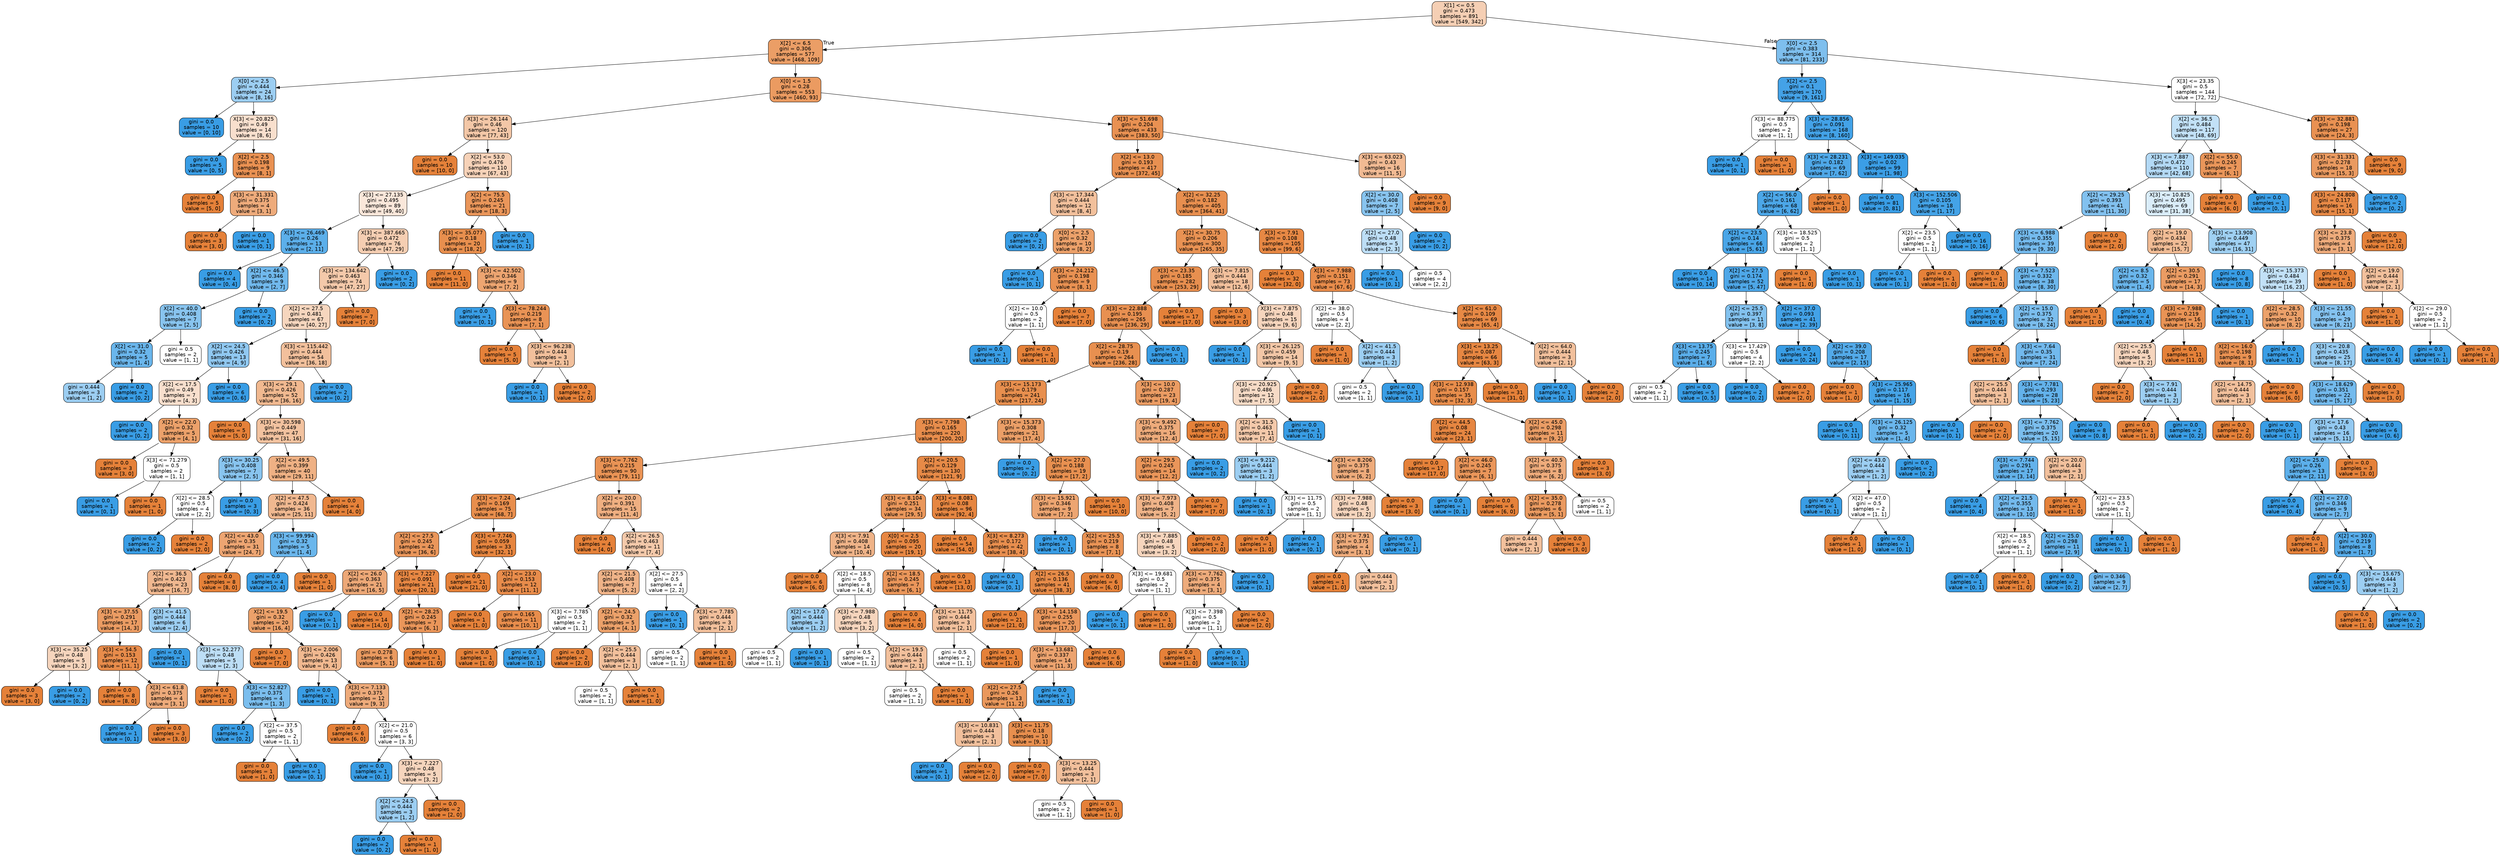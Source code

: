 digraph Tree {
node [shape=box, style="filled, rounded", color="black", fontname=helvetica] ;
edge [fontname=helvetica] ;
0 [label="X[1] <= 0.5\ngini = 0.473\nsamples = 891\nvalue = [549, 342]", fillcolor="#e5813960"] ;
1 [label="X[2] <= 6.5\ngini = 0.306\nsamples = 577\nvalue = [468, 109]", fillcolor="#e58139c4"] ;
0 -> 1 [labeldistance=2.5, labelangle=45, headlabel="True"] ;
2 [label="X[0] <= 2.5\ngini = 0.444\nsamples = 24\nvalue = [8, 16]", fillcolor="#399de57f"] ;
1 -> 2 ;
3 [label="gini = 0.0\nsamples = 10\nvalue = [0, 10]", fillcolor="#399de5ff"] ;
2 -> 3 ;
4 [label="X[3] <= 20.825\ngini = 0.49\nsamples = 14\nvalue = [8, 6]", fillcolor="#e5813940"] ;
2 -> 4 ;
5 [label="gini = 0.0\nsamples = 5\nvalue = [0, 5]", fillcolor="#399de5ff"] ;
4 -> 5 ;
6 [label="X[2] <= 2.5\ngini = 0.198\nsamples = 9\nvalue = [8, 1]", fillcolor="#e58139df"] ;
4 -> 6 ;
7 [label="gini = 0.0\nsamples = 5\nvalue = [5, 0]", fillcolor="#e58139ff"] ;
6 -> 7 ;
8 [label="X[3] <= 31.331\ngini = 0.375\nsamples = 4\nvalue = [3, 1]", fillcolor="#e58139aa"] ;
6 -> 8 ;
9 [label="gini = 0.0\nsamples = 3\nvalue = [3, 0]", fillcolor="#e58139ff"] ;
8 -> 9 ;
10 [label="gini = 0.0\nsamples = 1\nvalue = [0, 1]", fillcolor="#399de5ff"] ;
8 -> 10 ;
11 [label="X[0] <= 1.5\ngini = 0.28\nsamples = 553\nvalue = [460, 93]", fillcolor="#e58139cb"] ;
1 -> 11 ;
12 [label="X[3] <= 26.144\ngini = 0.46\nsamples = 120\nvalue = [77, 43]", fillcolor="#e5813971"] ;
11 -> 12 ;
13 [label="gini = 0.0\nsamples = 10\nvalue = [10, 0]", fillcolor="#e58139ff"] ;
12 -> 13 ;
14 [label="X[2] <= 53.0\ngini = 0.476\nsamples = 110\nvalue = [67, 43]", fillcolor="#e581395b"] ;
12 -> 14 ;
15 [label="X[3] <= 27.135\ngini = 0.495\nsamples = 89\nvalue = [49, 40]", fillcolor="#e581392f"] ;
14 -> 15 ;
16 [label="X[3] <= 26.469\ngini = 0.26\nsamples = 13\nvalue = [2, 11]", fillcolor="#399de5d1"] ;
15 -> 16 ;
17 [label="gini = 0.0\nsamples = 4\nvalue = [0, 4]", fillcolor="#399de5ff"] ;
16 -> 17 ;
18 [label="X[2] <= 46.5\ngini = 0.346\nsamples = 9\nvalue = [2, 7]", fillcolor="#399de5b6"] ;
16 -> 18 ;
19 [label="X[2] <= 40.0\ngini = 0.408\nsamples = 7\nvalue = [2, 5]", fillcolor="#399de599"] ;
18 -> 19 ;
20 [label="X[2] <= 31.0\ngini = 0.32\nsamples = 5\nvalue = [1, 4]", fillcolor="#399de5bf"] ;
19 -> 20 ;
21 [label="gini = 0.444\nsamples = 3\nvalue = [1, 2]", fillcolor="#399de57f"] ;
20 -> 21 ;
22 [label="gini = 0.0\nsamples = 2\nvalue = [0, 2]", fillcolor="#399de5ff"] ;
20 -> 22 ;
23 [label="gini = 0.5\nsamples = 2\nvalue = [1, 1]", fillcolor="#e5813900"] ;
19 -> 23 ;
24 [label="gini = 0.0\nsamples = 2\nvalue = [0, 2]", fillcolor="#399de5ff"] ;
18 -> 24 ;
25 [label="X[3] <= 387.665\ngini = 0.472\nsamples = 76\nvalue = [47, 29]", fillcolor="#e5813962"] ;
15 -> 25 ;
26 [label="X[3] <= 134.642\ngini = 0.463\nsamples = 74\nvalue = [47, 27]", fillcolor="#e581396d"] ;
25 -> 26 ;
27 [label="X[2] <= 27.5\ngini = 0.481\nsamples = 67\nvalue = [40, 27]", fillcolor="#e5813953"] ;
26 -> 27 ;
28 [label="X[2] <= 24.5\ngini = 0.426\nsamples = 13\nvalue = [4, 9]", fillcolor="#399de58e"] ;
27 -> 28 ;
29 [label="X[2] <= 17.5\ngini = 0.49\nsamples = 7\nvalue = [4, 3]", fillcolor="#e5813940"] ;
28 -> 29 ;
30 [label="gini = 0.0\nsamples = 2\nvalue = [0, 2]", fillcolor="#399de5ff"] ;
29 -> 30 ;
31 [label="X[2] <= 22.0\ngini = 0.32\nsamples = 5\nvalue = [4, 1]", fillcolor="#e58139bf"] ;
29 -> 31 ;
32 [label="gini = 0.0\nsamples = 3\nvalue = [3, 0]", fillcolor="#e58139ff"] ;
31 -> 32 ;
33 [label="X[3] <= 71.279\ngini = 0.5\nsamples = 2\nvalue = [1, 1]", fillcolor="#e5813900"] ;
31 -> 33 ;
34 [label="gini = 0.0\nsamples = 1\nvalue = [0, 1]", fillcolor="#399de5ff"] ;
33 -> 34 ;
35 [label="gini = 0.0\nsamples = 1\nvalue = [1, 0]", fillcolor="#e58139ff"] ;
33 -> 35 ;
36 [label="gini = 0.0\nsamples = 6\nvalue = [0, 6]", fillcolor="#399de5ff"] ;
28 -> 36 ;
37 [label="X[3] <= 115.442\ngini = 0.444\nsamples = 54\nvalue = [36, 18]", fillcolor="#e581397f"] ;
27 -> 37 ;
38 [label="X[3] <= 29.1\ngini = 0.426\nsamples = 52\nvalue = [36, 16]", fillcolor="#e581398e"] ;
37 -> 38 ;
39 [label="gini = 0.0\nsamples = 5\nvalue = [5, 0]", fillcolor="#e58139ff"] ;
38 -> 39 ;
40 [label="X[3] <= 30.598\ngini = 0.449\nsamples = 47\nvalue = [31, 16]", fillcolor="#e581397b"] ;
38 -> 40 ;
41 [label="X[3] <= 30.25\ngini = 0.408\nsamples = 7\nvalue = [2, 5]", fillcolor="#399de599"] ;
40 -> 41 ;
42 [label="X[2] <= 28.5\ngini = 0.5\nsamples = 4\nvalue = [2, 2]", fillcolor="#e5813900"] ;
41 -> 42 ;
43 [label="gini = 0.0\nsamples = 2\nvalue = [0, 2]", fillcolor="#399de5ff"] ;
42 -> 43 ;
44 [label="gini = 0.0\nsamples = 2\nvalue = [2, 0]", fillcolor="#e58139ff"] ;
42 -> 44 ;
45 [label="gini = 0.0\nsamples = 3\nvalue = [0, 3]", fillcolor="#399de5ff"] ;
41 -> 45 ;
46 [label="X[2] <= 49.5\ngini = 0.399\nsamples = 40\nvalue = [29, 11]", fillcolor="#e581399e"] ;
40 -> 46 ;
47 [label="X[2] <= 47.5\ngini = 0.424\nsamples = 36\nvalue = [25, 11]", fillcolor="#e581398f"] ;
46 -> 47 ;
48 [label="X[2] <= 43.0\ngini = 0.35\nsamples = 31\nvalue = [24, 7]", fillcolor="#e58139b5"] ;
47 -> 48 ;
49 [label="X[2] <= 36.5\ngini = 0.423\nsamples = 23\nvalue = [16, 7]", fillcolor="#e581398f"] ;
48 -> 49 ;
50 [label="X[3] <= 37.55\ngini = 0.291\nsamples = 17\nvalue = [14, 3]", fillcolor="#e58139c8"] ;
49 -> 50 ;
51 [label="X[3] <= 35.25\ngini = 0.48\nsamples = 5\nvalue = [3, 2]", fillcolor="#e5813955"] ;
50 -> 51 ;
52 [label="gini = 0.0\nsamples = 3\nvalue = [3, 0]", fillcolor="#e58139ff"] ;
51 -> 52 ;
53 [label="gini = 0.0\nsamples = 2\nvalue = [0, 2]", fillcolor="#399de5ff"] ;
51 -> 53 ;
54 [label="X[3] <= 54.5\ngini = 0.153\nsamples = 12\nvalue = [11, 1]", fillcolor="#e58139e8"] ;
50 -> 54 ;
55 [label="gini = 0.0\nsamples = 8\nvalue = [8, 0]", fillcolor="#e58139ff"] ;
54 -> 55 ;
56 [label="X[3] <= 61.8\ngini = 0.375\nsamples = 4\nvalue = [3, 1]", fillcolor="#e58139aa"] ;
54 -> 56 ;
57 [label="gini = 0.0\nsamples = 1\nvalue = [0, 1]", fillcolor="#399de5ff"] ;
56 -> 57 ;
58 [label="gini = 0.0\nsamples = 3\nvalue = [3, 0]", fillcolor="#e58139ff"] ;
56 -> 58 ;
59 [label="X[3] <= 41.5\ngini = 0.444\nsamples = 6\nvalue = [2, 4]", fillcolor="#399de57f"] ;
49 -> 59 ;
60 [label="gini = 0.0\nsamples = 1\nvalue = [0, 1]", fillcolor="#399de5ff"] ;
59 -> 60 ;
61 [label="X[3] <= 52.277\ngini = 0.48\nsamples = 5\nvalue = [2, 3]", fillcolor="#399de555"] ;
59 -> 61 ;
62 [label="gini = 0.0\nsamples = 1\nvalue = [1, 0]", fillcolor="#e58139ff"] ;
61 -> 62 ;
63 [label="X[3] <= 52.827\ngini = 0.375\nsamples = 4\nvalue = [1, 3]", fillcolor="#399de5aa"] ;
61 -> 63 ;
64 [label="gini = 0.0\nsamples = 2\nvalue = [0, 2]", fillcolor="#399de5ff"] ;
63 -> 64 ;
65 [label="X[2] <= 37.5\ngini = 0.5\nsamples = 2\nvalue = [1, 1]", fillcolor="#e5813900"] ;
63 -> 65 ;
66 [label="gini = 0.0\nsamples = 1\nvalue = [1, 0]", fillcolor="#e58139ff"] ;
65 -> 66 ;
67 [label="gini = 0.0\nsamples = 1\nvalue = [0, 1]", fillcolor="#399de5ff"] ;
65 -> 67 ;
68 [label="gini = 0.0\nsamples = 8\nvalue = [8, 0]", fillcolor="#e58139ff"] ;
48 -> 68 ;
69 [label="X[3] <= 99.994\ngini = 0.32\nsamples = 5\nvalue = [1, 4]", fillcolor="#399de5bf"] ;
47 -> 69 ;
70 [label="gini = 0.0\nsamples = 4\nvalue = [0, 4]", fillcolor="#399de5ff"] ;
69 -> 70 ;
71 [label="gini = 0.0\nsamples = 1\nvalue = [1, 0]", fillcolor="#e58139ff"] ;
69 -> 71 ;
72 [label="gini = 0.0\nsamples = 4\nvalue = [4, 0]", fillcolor="#e58139ff"] ;
46 -> 72 ;
73 [label="gini = 0.0\nsamples = 2\nvalue = [0, 2]", fillcolor="#399de5ff"] ;
37 -> 73 ;
74 [label="gini = 0.0\nsamples = 7\nvalue = [7, 0]", fillcolor="#e58139ff"] ;
26 -> 74 ;
75 [label="gini = 0.0\nsamples = 2\nvalue = [0, 2]", fillcolor="#399de5ff"] ;
25 -> 75 ;
76 [label="X[2] <= 75.5\ngini = 0.245\nsamples = 21\nvalue = [18, 3]", fillcolor="#e58139d4"] ;
14 -> 76 ;
77 [label="X[3] <= 35.077\ngini = 0.18\nsamples = 20\nvalue = [18, 2]", fillcolor="#e58139e3"] ;
76 -> 77 ;
78 [label="gini = 0.0\nsamples = 11\nvalue = [11, 0]", fillcolor="#e58139ff"] ;
77 -> 78 ;
79 [label="X[3] <= 42.502\ngini = 0.346\nsamples = 9\nvalue = [7, 2]", fillcolor="#e58139b6"] ;
77 -> 79 ;
80 [label="gini = 0.0\nsamples = 1\nvalue = [0, 1]", fillcolor="#399de5ff"] ;
79 -> 80 ;
81 [label="X[3] <= 78.244\ngini = 0.219\nsamples = 8\nvalue = [7, 1]", fillcolor="#e58139db"] ;
79 -> 81 ;
82 [label="gini = 0.0\nsamples = 5\nvalue = [5, 0]", fillcolor="#e58139ff"] ;
81 -> 82 ;
83 [label="X[3] <= 96.238\ngini = 0.444\nsamples = 3\nvalue = [2, 1]", fillcolor="#e581397f"] ;
81 -> 83 ;
84 [label="gini = 0.0\nsamples = 1\nvalue = [0, 1]", fillcolor="#399de5ff"] ;
83 -> 84 ;
85 [label="gini = 0.0\nsamples = 2\nvalue = [2, 0]", fillcolor="#e58139ff"] ;
83 -> 85 ;
86 [label="gini = 0.0\nsamples = 1\nvalue = [0, 1]", fillcolor="#399de5ff"] ;
76 -> 86 ;
87 [label="X[3] <= 51.698\ngini = 0.204\nsamples = 433\nvalue = [383, 50]", fillcolor="#e58139de"] ;
11 -> 87 ;
88 [label="X[2] <= 13.0\ngini = 0.193\nsamples = 417\nvalue = [372, 45]", fillcolor="#e58139e0"] ;
87 -> 88 ;
89 [label="X[3] <= 17.344\ngini = 0.444\nsamples = 12\nvalue = [8, 4]", fillcolor="#e581397f"] ;
88 -> 89 ;
90 [label="gini = 0.0\nsamples = 2\nvalue = [0, 2]", fillcolor="#399de5ff"] ;
89 -> 90 ;
91 [label="X[0] <= 2.5\ngini = 0.32\nsamples = 10\nvalue = [8, 2]", fillcolor="#e58139bf"] ;
89 -> 91 ;
92 [label="gini = 0.0\nsamples = 1\nvalue = [0, 1]", fillcolor="#399de5ff"] ;
91 -> 92 ;
93 [label="X[3] <= 24.212\ngini = 0.198\nsamples = 9\nvalue = [8, 1]", fillcolor="#e58139df"] ;
91 -> 93 ;
94 [label="X[2] <= 10.0\ngini = 0.5\nsamples = 2\nvalue = [1, 1]", fillcolor="#e5813900"] ;
93 -> 94 ;
95 [label="gini = 0.0\nsamples = 1\nvalue = [0, 1]", fillcolor="#399de5ff"] ;
94 -> 95 ;
96 [label="gini = 0.0\nsamples = 1\nvalue = [1, 0]", fillcolor="#e58139ff"] ;
94 -> 96 ;
97 [label="gini = 0.0\nsamples = 7\nvalue = [7, 0]", fillcolor="#e58139ff"] ;
93 -> 97 ;
98 [label="X[2] <= 32.25\ngini = 0.182\nsamples = 405\nvalue = [364, 41]", fillcolor="#e58139e2"] ;
88 -> 98 ;
99 [label="X[2] <= 30.75\ngini = 0.206\nsamples = 300\nvalue = [265, 35]", fillcolor="#e58139dd"] ;
98 -> 99 ;
100 [label="X[3] <= 23.35\ngini = 0.185\nsamples = 282\nvalue = [253, 29]", fillcolor="#e58139e2"] ;
99 -> 100 ;
101 [label="X[3] <= 22.888\ngini = 0.195\nsamples = 265\nvalue = [236, 29]", fillcolor="#e58139e0"] ;
100 -> 101 ;
102 [label="X[2] <= 28.75\ngini = 0.19\nsamples = 264\nvalue = [236, 28]", fillcolor="#e58139e1"] ;
101 -> 102 ;
103 [label="X[3] <= 15.173\ngini = 0.179\nsamples = 241\nvalue = [217, 24]", fillcolor="#e58139e3"] ;
102 -> 103 ;
104 [label="X[3] <= 7.798\ngini = 0.165\nsamples = 220\nvalue = [200, 20]", fillcolor="#e58139e6"] ;
103 -> 104 ;
105 [label="X[3] <= 7.762\ngini = 0.215\nsamples = 90\nvalue = [79, 11]", fillcolor="#e58139db"] ;
104 -> 105 ;
106 [label="X[3] <= 7.24\ngini = 0.169\nsamples = 75\nvalue = [68, 7]", fillcolor="#e58139e5"] ;
105 -> 106 ;
107 [label="X[2] <= 27.5\ngini = 0.245\nsamples = 42\nvalue = [36, 6]", fillcolor="#e58139d4"] ;
106 -> 107 ;
108 [label="X[2] <= 26.0\ngini = 0.363\nsamples = 21\nvalue = [16, 5]", fillcolor="#e58139af"] ;
107 -> 108 ;
109 [label="X[2] <= 19.5\ngini = 0.32\nsamples = 20\nvalue = [16, 4]", fillcolor="#e58139bf"] ;
108 -> 109 ;
110 [label="gini = 0.0\nsamples = 7\nvalue = [7, 0]", fillcolor="#e58139ff"] ;
109 -> 110 ;
111 [label="X[3] <= 2.006\ngini = 0.426\nsamples = 13\nvalue = [9, 4]", fillcolor="#e581398e"] ;
109 -> 111 ;
112 [label="gini = 0.0\nsamples = 1\nvalue = [0, 1]", fillcolor="#399de5ff"] ;
111 -> 112 ;
113 [label="X[3] <= 7.133\ngini = 0.375\nsamples = 12\nvalue = [9, 3]", fillcolor="#e58139aa"] ;
111 -> 113 ;
114 [label="gini = 0.0\nsamples = 6\nvalue = [6, 0]", fillcolor="#e58139ff"] ;
113 -> 114 ;
115 [label="X[2] <= 21.0\ngini = 0.5\nsamples = 6\nvalue = [3, 3]", fillcolor="#e5813900"] ;
113 -> 115 ;
116 [label="gini = 0.0\nsamples = 1\nvalue = [0, 1]", fillcolor="#399de5ff"] ;
115 -> 116 ;
117 [label="X[3] <= 7.227\ngini = 0.48\nsamples = 5\nvalue = [3, 2]", fillcolor="#e5813955"] ;
115 -> 117 ;
118 [label="X[2] <= 24.5\ngini = 0.444\nsamples = 3\nvalue = [1, 2]", fillcolor="#399de57f"] ;
117 -> 118 ;
119 [label="gini = 0.0\nsamples = 2\nvalue = [0, 2]", fillcolor="#399de5ff"] ;
118 -> 119 ;
120 [label="gini = 0.0\nsamples = 1\nvalue = [1, 0]", fillcolor="#e58139ff"] ;
118 -> 120 ;
121 [label="gini = 0.0\nsamples = 2\nvalue = [2, 0]", fillcolor="#e58139ff"] ;
117 -> 121 ;
122 [label="gini = 0.0\nsamples = 1\nvalue = [0, 1]", fillcolor="#399de5ff"] ;
108 -> 122 ;
123 [label="X[3] <= 7.227\ngini = 0.091\nsamples = 21\nvalue = [20, 1]", fillcolor="#e58139f2"] ;
107 -> 123 ;
124 [label="gini = 0.0\nsamples = 14\nvalue = [14, 0]", fillcolor="#e58139ff"] ;
123 -> 124 ;
125 [label="X[2] <= 28.25\ngini = 0.245\nsamples = 7\nvalue = [6, 1]", fillcolor="#e58139d4"] ;
123 -> 125 ;
126 [label="gini = 0.278\nsamples = 6\nvalue = [5, 1]", fillcolor="#e58139cc"] ;
125 -> 126 ;
127 [label="gini = 0.0\nsamples = 1\nvalue = [1, 0]", fillcolor="#e58139ff"] ;
125 -> 127 ;
128 [label="X[3] <= 7.746\ngini = 0.059\nsamples = 33\nvalue = [32, 1]", fillcolor="#e58139f7"] ;
106 -> 128 ;
129 [label="gini = 0.0\nsamples = 21\nvalue = [21, 0]", fillcolor="#e58139ff"] ;
128 -> 129 ;
130 [label="X[2] <= 23.0\ngini = 0.153\nsamples = 12\nvalue = [11, 1]", fillcolor="#e58139e8"] ;
128 -> 130 ;
131 [label="gini = 0.0\nsamples = 1\nvalue = [1, 0]", fillcolor="#e58139ff"] ;
130 -> 131 ;
132 [label="gini = 0.165\nsamples = 11\nvalue = [10, 1]", fillcolor="#e58139e6"] ;
130 -> 132 ;
133 [label="X[2] <= 20.0\ngini = 0.391\nsamples = 15\nvalue = [11, 4]", fillcolor="#e58139a2"] ;
105 -> 133 ;
134 [label="gini = 0.0\nsamples = 4\nvalue = [4, 0]", fillcolor="#e58139ff"] ;
133 -> 134 ;
135 [label="X[2] <= 26.5\ngini = 0.463\nsamples = 11\nvalue = [7, 4]", fillcolor="#e581396d"] ;
133 -> 135 ;
136 [label="X[2] <= 21.5\ngini = 0.408\nsamples = 7\nvalue = [5, 2]", fillcolor="#e5813999"] ;
135 -> 136 ;
137 [label="X[3] <= 7.785\ngini = 0.5\nsamples = 2\nvalue = [1, 1]", fillcolor="#e5813900"] ;
136 -> 137 ;
138 [label="gini = 0.0\nsamples = 1\nvalue = [1, 0]", fillcolor="#e58139ff"] ;
137 -> 138 ;
139 [label="gini = 0.0\nsamples = 1\nvalue = [0, 1]", fillcolor="#399de5ff"] ;
137 -> 139 ;
140 [label="X[2] <= 24.5\ngini = 0.32\nsamples = 5\nvalue = [4, 1]", fillcolor="#e58139bf"] ;
136 -> 140 ;
141 [label="gini = 0.0\nsamples = 2\nvalue = [2, 0]", fillcolor="#e58139ff"] ;
140 -> 141 ;
142 [label="X[2] <= 25.5\ngini = 0.444\nsamples = 3\nvalue = [2, 1]", fillcolor="#e581397f"] ;
140 -> 142 ;
143 [label="gini = 0.5\nsamples = 2\nvalue = [1, 1]", fillcolor="#e5813900"] ;
142 -> 143 ;
144 [label="gini = 0.0\nsamples = 1\nvalue = [1, 0]", fillcolor="#e58139ff"] ;
142 -> 144 ;
145 [label="X[2] <= 27.5\ngini = 0.5\nsamples = 4\nvalue = [2, 2]", fillcolor="#e5813900"] ;
135 -> 145 ;
146 [label="gini = 0.0\nsamples = 1\nvalue = [0, 1]", fillcolor="#399de5ff"] ;
145 -> 146 ;
147 [label="X[3] <= 7.785\ngini = 0.444\nsamples = 3\nvalue = [2, 1]", fillcolor="#e581397f"] ;
145 -> 147 ;
148 [label="gini = 0.5\nsamples = 2\nvalue = [1, 1]", fillcolor="#e5813900"] ;
147 -> 148 ;
149 [label="gini = 0.0\nsamples = 1\nvalue = [1, 0]", fillcolor="#e58139ff"] ;
147 -> 149 ;
150 [label="X[2] <= 20.5\ngini = 0.129\nsamples = 130\nvalue = [121, 9]", fillcolor="#e58139ec"] ;
104 -> 150 ;
151 [label="X[3] <= 8.104\ngini = 0.251\nsamples = 34\nvalue = [29, 5]", fillcolor="#e58139d3"] ;
150 -> 151 ;
152 [label="X[3] <= 7.91\ngini = 0.408\nsamples = 14\nvalue = [10, 4]", fillcolor="#e5813999"] ;
151 -> 152 ;
153 [label="gini = 0.0\nsamples = 6\nvalue = [6, 0]", fillcolor="#e58139ff"] ;
152 -> 153 ;
154 [label="X[2] <= 18.5\ngini = 0.5\nsamples = 8\nvalue = [4, 4]", fillcolor="#e5813900"] ;
152 -> 154 ;
155 [label="X[2] <= 17.0\ngini = 0.444\nsamples = 3\nvalue = [1, 2]", fillcolor="#399de57f"] ;
154 -> 155 ;
156 [label="gini = 0.5\nsamples = 2\nvalue = [1, 1]", fillcolor="#e5813900"] ;
155 -> 156 ;
157 [label="gini = 0.0\nsamples = 1\nvalue = [0, 1]", fillcolor="#399de5ff"] ;
155 -> 157 ;
158 [label="X[3] <= 7.988\ngini = 0.48\nsamples = 5\nvalue = [3, 2]", fillcolor="#e5813955"] ;
154 -> 158 ;
159 [label="gini = 0.5\nsamples = 2\nvalue = [1, 1]", fillcolor="#e5813900"] ;
158 -> 159 ;
160 [label="X[2] <= 19.5\ngini = 0.444\nsamples = 3\nvalue = [2, 1]", fillcolor="#e581397f"] ;
158 -> 160 ;
161 [label="gini = 0.5\nsamples = 2\nvalue = [1, 1]", fillcolor="#e5813900"] ;
160 -> 161 ;
162 [label="gini = 0.0\nsamples = 1\nvalue = [1, 0]", fillcolor="#e58139ff"] ;
160 -> 162 ;
163 [label="X[0] <= 2.5\ngini = 0.095\nsamples = 20\nvalue = [19, 1]", fillcolor="#e58139f2"] ;
151 -> 163 ;
164 [label="X[2] <= 18.5\ngini = 0.245\nsamples = 7\nvalue = [6, 1]", fillcolor="#e58139d4"] ;
163 -> 164 ;
165 [label="gini = 0.0\nsamples = 4\nvalue = [4, 0]", fillcolor="#e58139ff"] ;
164 -> 165 ;
166 [label="X[3] <= 11.75\ngini = 0.444\nsamples = 3\nvalue = [2, 1]", fillcolor="#e581397f"] ;
164 -> 166 ;
167 [label="gini = 0.5\nsamples = 2\nvalue = [1, 1]", fillcolor="#e5813900"] ;
166 -> 167 ;
168 [label="gini = 0.0\nsamples = 1\nvalue = [1, 0]", fillcolor="#e58139ff"] ;
166 -> 168 ;
169 [label="gini = 0.0\nsamples = 13\nvalue = [13, 0]", fillcolor="#e58139ff"] ;
163 -> 169 ;
170 [label="X[3] <= 8.081\ngini = 0.08\nsamples = 96\nvalue = [92, 4]", fillcolor="#e58139f4"] ;
150 -> 170 ;
171 [label="gini = 0.0\nsamples = 54\nvalue = [54, 0]", fillcolor="#e58139ff"] ;
170 -> 171 ;
172 [label="X[3] <= 8.273\ngini = 0.172\nsamples = 42\nvalue = [38, 4]", fillcolor="#e58139e4"] ;
170 -> 172 ;
173 [label="gini = 0.0\nsamples = 1\nvalue = [0, 1]", fillcolor="#399de5ff"] ;
172 -> 173 ;
174 [label="X[2] <= 26.5\ngini = 0.136\nsamples = 41\nvalue = [38, 3]", fillcolor="#e58139eb"] ;
172 -> 174 ;
175 [label="gini = 0.0\nsamples = 21\nvalue = [21, 0]", fillcolor="#e58139ff"] ;
174 -> 175 ;
176 [label="X[3] <= 14.158\ngini = 0.255\nsamples = 20\nvalue = [17, 3]", fillcolor="#e58139d2"] ;
174 -> 176 ;
177 [label="X[3] <= 13.681\ngini = 0.337\nsamples = 14\nvalue = [11, 3]", fillcolor="#e58139b9"] ;
176 -> 177 ;
178 [label="X[2] <= 27.5\ngini = 0.26\nsamples = 13\nvalue = [11, 2]", fillcolor="#e58139d1"] ;
177 -> 178 ;
179 [label="X[3] <= 10.831\ngini = 0.444\nsamples = 3\nvalue = [2, 1]", fillcolor="#e581397f"] ;
178 -> 179 ;
180 [label="gini = 0.0\nsamples = 1\nvalue = [0, 1]", fillcolor="#399de5ff"] ;
179 -> 180 ;
181 [label="gini = 0.0\nsamples = 2\nvalue = [2, 0]", fillcolor="#e58139ff"] ;
179 -> 181 ;
182 [label="X[3] <= 11.75\ngini = 0.18\nsamples = 10\nvalue = [9, 1]", fillcolor="#e58139e3"] ;
178 -> 182 ;
183 [label="gini = 0.0\nsamples = 7\nvalue = [7, 0]", fillcolor="#e58139ff"] ;
182 -> 183 ;
184 [label="X[3] <= 13.25\ngini = 0.444\nsamples = 3\nvalue = [2, 1]", fillcolor="#e581397f"] ;
182 -> 184 ;
185 [label="gini = 0.5\nsamples = 2\nvalue = [1, 1]", fillcolor="#e5813900"] ;
184 -> 185 ;
186 [label="gini = 0.0\nsamples = 1\nvalue = [1, 0]", fillcolor="#e58139ff"] ;
184 -> 186 ;
187 [label="gini = 0.0\nsamples = 1\nvalue = [0, 1]", fillcolor="#399de5ff"] ;
177 -> 187 ;
188 [label="gini = 0.0\nsamples = 6\nvalue = [6, 0]", fillcolor="#e58139ff"] ;
176 -> 188 ;
189 [label="X[3] <= 15.373\ngini = 0.308\nsamples = 21\nvalue = [17, 4]", fillcolor="#e58139c3"] ;
103 -> 189 ;
190 [label="gini = 0.0\nsamples = 2\nvalue = [0, 2]", fillcolor="#399de5ff"] ;
189 -> 190 ;
191 [label="X[2] <= 27.0\ngini = 0.188\nsamples = 19\nvalue = [17, 2]", fillcolor="#e58139e1"] ;
189 -> 191 ;
192 [label="X[3] <= 15.921\ngini = 0.346\nsamples = 9\nvalue = [7, 2]", fillcolor="#e58139b6"] ;
191 -> 192 ;
193 [label="gini = 0.0\nsamples = 1\nvalue = [0, 1]", fillcolor="#399de5ff"] ;
192 -> 193 ;
194 [label="X[2] <= 25.5\ngini = 0.219\nsamples = 8\nvalue = [7, 1]", fillcolor="#e58139db"] ;
192 -> 194 ;
195 [label="gini = 0.0\nsamples = 6\nvalue = [6, 0]", fillcolor="#e58139ff"] ;
194 -> 195 ;
196 [label="X[3] <= 19.681\ngini = 0.5\nsamples = 2\nvalue = [1, 1]", fillcolor="#e5813900"] ;
194 -> 196 ;
197 [label="gini = 0.0\nsamples = 1\nvalue = [0, 1]", fillcolor="#399de5ff"] ;
196 -> 197 ;
198 [label="gini = 0.0\nsamples = 1\nvalue = [1, 0]", fillcolor="#e58139ff"] ;
196 -> 198 ;
199 [label="gini = 0.0\nsamples = 10\nvalue = [10, 0]", fillcolor="#e58139ff"] ;
191 -> 199 ;
200 [label="X[3] <= 10.0\ngini = 0.287\nsamples = 23\nvalue = [19, 4]", fillcolor="#e58139c9"] ;
102 -> 200 ;
201 [label="X[3] <= 9.492\ngini = 0.375\nsamples = 16\nvalue = [12, 4]", fillcolor="#e58139aa"] ;
200 -> 201 ;
202 [label="X[2] <= 29.5\ngini = 0.245\nsamples = 14\nvalue = [12, 2]", fillcolor="#e58139d4"] ;
201 -> 202 ;
203 [label="X[3] <= 7.973\ngini = 0.408\nsamples = 7\nvalue = [5, 2]", fillcolor="#e5813999"] ;
202 -> 203 ;
204 [label="X[3] <= 7.885\ngini = 0.48\nsamples = 5\nvalue = [3, 2]", fillcolor="#e5813955"] ;
203 -> 204 ;
205 [label="X[3] <= 7.762\ngini = 0.375\nsamples = 4\nvalue = [3, 1]", fillcolor="#e58139aa"] ;
204 -> 205 ;
206 [label="X[3] <= 7.398\ngini = 0.5\nsamples = 2\nvalue = [1, 1]", fillcolor="#e5813900"] ;
205 -> 206 ;
207 [label="gini = 0.0\nsamples = 1\nvalue = [1, 0]", fillcolor="#e58139ff"] ;
206 -> 207 ;
208 [label="gini = 0.0\nsamples = 1\nvalue = [0, 1]", fillcolor="#399de5ff"] ;
206 -> 208 ;
209 [label="gini = 0.0\nsamples = 2\nvalue = [2, 0]", fillcolor="#e58139ff"] ;
205 -> 209 ;
210 [label="gini = 0.0\nsamples = 1\nvalue = [0, 1]", fillcolor="#399de5ff"] ;
204 -> 210 ;
211 [label="gini = 0.0\nsamples = 2\nvalue = [2, 0]", fillcolor="#e58139ff"] ;
203 -> 211 ;
212 [label="gini = 0.0\nsamples = 7\nvalue = [7, 0]", fillcolor="#e58139ff"] ;
202 -> 212 ;
213 [label="gini = 0.0\nsamples = 2\nvalue = [0, 2]", fillcolor="#399de5ff"] ;
201 -> 213 ;
214 [label="gini = 0.0\nsamples = 7\nvalue = [7, 0]", fillcolor="#e58139ff"] ;
200 -> 214 ;
215 [label="gini = 0.0\nsamples = 1\nvalue = [0, 1]", fillcolor="#399de5ff"] ;
101 -> 215 ;
216 [label="gini = 0.0\nsamples = 17\nvalue = [17, 0]", fillcolor="#e58139ff"] ;
100 -> 216 ;
217 [label="X[3] <= 7.815\ngini = 0.444\nsamples = 18\nvalue = [12, 6]", fillcolor="#e581397f"] ;
99 -> 217 ;
218 [label="gini = 0.0\nsamples = 3\nvalue = [3, 0]", fillcolor="#e58139ff"] ;
217 -> 218 ;
219 [label="X[3] <= 7.875\ngini = 0.48\nsamples = 15\nvalue = [9, 6]", fillcolor="#e5813955"] ;
217 -> 219 ;
220 [label="gini = 0.0\nsamples = 1\nvalue = [0, 1]", fillcolor="#399de5ff"] ;
219 -> 220 ;
221 [label="X[3] <= 26.125\ngini = 0.459\nsamples = 14\nvalue = [9, 5]", fillcolor="#e5813971"] ;
219 -> 221 ;
222 [label="X[3] <= 20.925\ngini = 0.486\nsamples = 12\nvalue = [7, 5]", fillcolor="#e5813949"] ;
221 -> 222 ;
223 [label="X[2] <= 31.5\ngini = 0.463\nsamples = 11\nvalue = [7, 4]", fillcolor="#e581396d"] ;
222 -> 223 ;
224 [label="X[3] <= 9.212\ngini = 0.444\nsamples = 3\nvalue = [1, 2]", fillcolor="#399de57f"] ;
223 -> 224 ;
225 [label="gini = 0.0\nsamples = 1\nvalue = [0, 1]", fillcolor="#399de5ff"] ;
224 -> 225 ;
226 [label="X[3] <= 11.75\ngini = 0.5\nsamples = 2\nvalue = [1, 1]", fillcolor="#e5813900"] ;
224 -> 226 ;
227 [label="gini = 0.0\nsamples = 1\nvalue = [1, 0]", fillcolor="#e58139ff"] ;
226 -> 227 ;
228 [label="gini = 0.0\nsamples = 1\nvalue = [0, 1]", fillcolor="#399de5ff"] ;
226 -> 228 ;
229 [label="X[3] <= 8.206\ngini = 0.375\nsamples = 8\nvalue = [6, 2]", fillcolor="#e58139aa"] ;
223 -> 229 ;
230 [label="X[3] <= 7.988\ngini = 0.48\nsamples = 5\nvalue = [3, 2]", fillcolor="#e5813955"] ;
229 -> 230 ;
231 [label="X[3] <= 7.91\ngini = 0.375\nsamples = 4\nvalue = [3, 1]", fillcolor="#e58139aa"] ;
230 -> 231 ;
232 [label="gini = 0.0\nsamples = 1\nvalue = [1, 0]", fillcolor="#e58139ff"] ;
231 -> 232 ;
233 [label="gini = 0.444\nsamples = 3\nvalue = [2, 1]", fillcolor="#e581397f"] ;
231 -> 233 ;
234 [label="gini = 0.0\nsamples = 1\nvalue = [0, 1]", fillcolor="#399de5ff"] ;
230 -> 234 ;
235 [label="gini = 0.0\nsamples = 3\nvalue = [3, 0]", fillcolor="#e58139ff"] ;
229 -> 235 ;
236 [label="gini = 0.0\nsamples = 1\nvalue = [0, 1]", fillcolor="#399de5ff"] ;
222 -> 236 ;
237 [label="gini = 0.0\nsamples = 2\nvalue = [2, 0]", fillcolor="#e58139ff"] ;
221 -> 237 ;
238 [label="X[3] <= 7.91\ngini = 0.108\nsamples = 105\nvalue = [99, 6]", fillcolor="#e58139f0"] ;
98 -> 238 ;
239 [label="gini = 0.0\nsamples = 32\nvalue = [32, 0]", fillcolor="#e58139ff"] ;
238 -> 239 ;
240 [label="X[3] <= 7.988\ngini = 0.151\nsamples = 73\nvalue = [67, 6]", fillcolor="#e58139e8"] ;
238 -> 240 ;
241 [label="X[2] <= 38.0\ngini = 0.5\nsamples = 4\nvalue = [2, 2]", fillcolor="#e5813900"] ;
240 -> 241 ;
242 [label="gini = 0.0\nsamples = 1\nvalue = [1, 0]", fillcolor="#e58139ff"] ;
241 -> 242 ;
243 [label="X[2] <= 41.5\ngini = 0.444\nsamples = 3\nvalue = [1, 2]", fillcolor="#399de57f"] ;
241 -> 243 ;
244 [label="gini = 0.5\nsamples = 2\nvalue = [1, 1]", fillcolor="#e5813900"] ;
243 -> 244 ;
245 [label="gini = 0.0\nsamples = 1\nvalue = [0, 1]", fillcolor="#399de5ff"] ;
243 -> 245 ;
246 [label="X[2] <= 61.0\ngini = 0.109\nsamples = 69\nvalue = [65, 4]", fillcolor="#e58139ef"] ;
240 -> 246 ;
247 [label="X[3] <= 13.25\ngini = 0.087\nsamples = 66\nvalue = [63, 3]", fillcolor="#e58139f3"] ;
246 -> 247 ;
248 [label="X[3] <= 12.938\ngini = 0.157\nsamples = 35\nvalue = [32, 3]", fillcolor="#e58139e7"] ;
247 -> 248 ;
249 [label="X[2] <= 44.5\ngini = 0.08\nsamples = 24\nvalue = [23, 1]", fillcolor="#e58139f4"] ;
248 -> 249 ;
250 [label="gini = 0.0\nsamples = 17\nvalue = [17, 0]", fillcolor="#e58139ff"] ;
249 -> 250 ;
251 [label="X[2] <= 46.0\ngini = 0.245\nsamples = 7\nvalue = [6, 1]", fillcolor="#e58139d4"] ;
249 -> 251 ;
252 [label="gini = 0.0\nsamples = 1\nvalue = [0, 1]", fillcolor="#399de5ff"] ;
251 -> 252 ;
253 [label="gini = 0.0\nsamples = 6\nvalue = [6, 0]", fillcolor="#e58139ff"] ;
251 -> 253 ;
254 [label="X[2] <= 45.0\ngini = 0.298\nsamples = 11\nvalue = [9, 2]", fillcolor="#e58139c6"] ;
248 -> 254 ;
255 [label="X[2] <= 40.5\ngini = 0.375\nsamples = 8\nvalue = [6, 2]", fillcolor="#e58139aa"] ;
254 -> 255 ;
256 [label="X[2] <= 35.0\ngini = 0.278\nsamples = 6\nvalue = [5, 1]", fillcolor="#e58139cc"] ;
255 -> 256 ;
257 [label="gini = 0.444\nsamples = 3\nvalue = [2, 1]", fillcolor="#e581397f"] ;
256 -> 257 ;
258 [label="gini = 0.0\nsamples = 3\nvalue = [3, 0]", fillcolor="#e58139ff"] ;
256 -> 258 ;
259 [label="gini = 0.5\nsamples = 2\nvalue = [1, 1]", fillcolor="#e5813900"] ;
255 -> 259 ;
260 [label="gini = 0.0\nsamples = 3\nvalue = [3, 0]", fillcolor="#e58139ff"] ;
254 -> 260 ;
261 [label="gini = 0.0\nsamples = 31\nvalue = [31, 0]", fillcolor="#e58139ff"] ;
247 -> 261 ;
262 [label="X[2] <= 64.0\ngini = 0.444\nsamples = 3\nvalue = [2, 1]", fillcolor="#e581397f"] ;
246 -> 262 ;
263 [label="gini = 0.0\nsamples = 1\nvalue = [0, 1]", fillcolor="#399de5ff"] ;
262 -> 263 ;
264 [label="gini = 0.0\nsamples = 2\nvalue = [2, 0]", fillcolor="#e58139ff"] ;
262 -> 264 ;
265 [label="X[3] <= 63.023\ngini = 0.43\nsamples = 16\nvalue = [11, 5]", fillcolor="#e581398b"] ;
87 -> 265 ;
266 [label="X[2] <= 30.0\ngini = 0.408\nsamples = 7\nvalue = [2, 5]", fillcolor="#399de599"] ;
265 -> 266 ;
267 [label="X[2] <= 27.0\ngini = 0.48\nsamples = 5\nvalue = [2, 3]", fillcolor="#399de555"] ;
266 -> 267 ;
268 [label="gini = 0.0\nsamples = 1\nvalue = [0, 1]", fillcolor="#399de5ff"] ;
267 -> 268 ;
269 [label="gini = 0.5\nsamples = 4\nvalue = [2, 2]", fillcolor="#e5813900"] ;
267 -> 269 ;
270 [label="gini = 0.0\nsamples = 2\nvalue = [0, 2]", fillcolor="#399de5ff"] ;
266 -> 270 ;
271 [label="gini = 0.0\nsamples = 9\nvalue = [9, 0]", fillcolor="#e58139ff"] ;
265 -> 271 ;
272 [label="X[0] <= 2.5\ngini = 0.383\nsamples = 314\nvalue = [81, 233]", fillcolor="#399de5a6"] ;
0 -> 272 [labeldistance=2.5, labelangle=-45, headlabel="False"] ;
273 [label="X[2] <= 2.5\ngini = 0.1\nsamples = 170\nvalue = [9, 161]", fillcolor="#399de5f1"] ;
272 -> 273 ;
274 [label="X[3] <= 88.775\ngini = 0.5\nsamples = 2\nvalue = [1, 1]", fillcolor="#e5813900"] ;
273 -> 274 ;
275 [label="gini = 0.0\nsamples = 1\nvalue = [0, 1]", fillcolor="#399de5ff"] ;
274 -> 275 ;
276 [label="gini = 0.0\nsamples = 1\nvalue = [1, 0]", fillcolor="#e58139ff"] ;
274 -> 276 ;
277 [label="X[3] <= 28.856\ngini = 0.091\nsamples = 168\nvalue = [8, 160]", fillcolor="#399de5f2"] ;
273 -> 277 ;
278 [label="X[3] <= 28.231\ngini = 0.182\nsamples = 69\nvalue = [7, 62]", fillcolor="#399de5e2"] ;
277 -> 278 ;
279 [label="X[2] <= 56.0\ngini = 0.161\nsamples = 68\nvalue = [6, 62]", fillcolor="#399de5e6"] ;
278 -> 279 ;
280 [label="X[2] <= 23.5\ngini = 0.14\nsamples = 66\nvalue = [5, 61]", fillcolor="#399de5ea"] ;
279 -> 280 ;
281 [label="gini = 0.0\nsamples = 14\nvalue = [0, 14]", fillcolor="#399de5ff"] ;
280 -> 281 ;
282 [label="X[2] <= 27.5\ngini = 0.174\nsamples = 52\nvalue = [5, 47]", fillcolor="#399de5e4"] ;
280 -> 282 ;
283 [label="X[2] <= 25.5\ngini = 0.397\nsamples = 11\nvalue = [3, 8]", fillcolor="#399de59f"] ;
282 -> 283 ;
284 [label="X[3] <= 13.75\ngini = 0.245\nsamples = 7\nvalue = [1, 6]", fillcolor="#399de5d4"] ;
283 -> 284 ;
285 [label="gini = 0.5\nsamples = 2\nvalue = [1, 1]", fillcolor="#e5813900"] ;
284 -> 285 ;
286 [label="gini = 0.0\nsamples = 5\nvalue = [0, 5]", fillcolor="#399de5ff"] ;
284 -> 286 ;
287 [label="X[3] <= 17.429\ngini = 0.5\nsamples = 4\nvalue = [2, 2]", fillcolor="#e5813900"] ;
283 -> 287 ;
288 [label="gini = 0.0\nsamples = 2\nvalue = [0, 2]", fillcolor="#399de5ff"] ;
287 -> 288 ;
289 [label="gini = 0.0\nsamples = 2\nvalue = [2, 0]", fillcolor="#e58139ff"] ;
287 -> 289 ;
290 [label="X[2] <= 37.0\ngini = 0.093\nsamples = 41\nvalue = [2, 39]", fillcolor="#399de5f2"] ;
282 -> 290 ;
291 [label="gini = 0.0\nsamples = 24\nvalue = [0, 24]", fillcolor="#399de5ff"] ;
290 -> 291 ;
292 [label="X[2] <= 39.0\ngini = 0.208\nsamples = 17\nvalue = [2, 15]", fillcolor="#399de5dd"] ;
290 -> 292 ;
293 [label="gini = 0.0\nsamples = 1\nvalue = [1, 0]", fillcolor="#e58139ff"] ;
292 -> 293 ;
294 [label="X[3] <= 25.965\ngini = 0.117\nsamples = 16\nvalue = [1, 15]", fillcolor="#399de5ee"] ;
292 -> 294 ;
295 [label="gini = 0.0\nsamples = 11\nvalue = [0, 11]", fillcolor="#399de5ff"] ;
294 -> 295 ;
296 [label="X[3] <= 26.125\ngini = 0.32\nsamples = 5\nvalue = [1, 4]", fillcolor="#399de5bf"] ;
294 -> 296 ;
297 [label="X[2] <= 43.0\ngini = 0.444\nsamples = 3\nvalue = [1, 2]", fillcolor="#399de57f"] ;
296 -> 297 ;
298 [label="gini = 0.0\nsamples = 1\nvalue = [0, 1]", fillcolor="#399de5ff"] ;
297 -> 298 ;
299 [label="X[2] <= 47.0\ngini = 0.5\nsamples = 2\nvalue = [1, 1]", fillcolor="#e5813900"] ;
297 -> 299 ;
300 [label="gini = 0.0\nsamples = 1\nvalue = [1, 0]", fillcolor="#e58139ff"] ;
299 -> 300 ;
301 [label="gini = 0.0\nsamples = 1\nvalue = [0, 1]", fillcolor="#399de5ff"] ;
299 -> 301 ;
302 [label="gini = 0.0\nsamples = 2\nvalue = [0, 2]", fillcolor="#399de5ff"] ;
296 -> 302 ;
303 [label="X[3] <= 18.525\ngini = 0.5\nsamples = 2\nvalue = [1, 1]", fillcolor="#e5813900"] ;
279 -> 303 ;
304 [label="gini = 0.0\nsamples = 1\nvalue = [1, 0]", fillcolor="#e58139ff"] ;
303 -> 304 ;
305 [label="gini = 0.0\nsamples = 1\nvalue = [0, 1]", fillcolor="#399de5ff"] ;
303 -> 305 ;
306 [label="gini = 0.0\nsamples = 1\nvalue = [1, 0]", fillcolor="#e58139ff"] ;
278 -> 306 ;
307 [label="X[3] <= 149.035\ngini = 0.02\nsamples = 99\nvalue = [1, 98]", fillcolor="#399de5fc"] ;
277 -> 307 ;
308 [label="gini = 0.0\nsamples = 81\nvalue = [0, 81]", fillcolor="#399de5ff"] ;
307 -> 308 ;
309 [label="X[3] <= 152.506\ngini = 0.105\nsamples = 18\nvalue = [1, 17]", fillcolor="#399de5f0"] ;
307 -> 309 ;
310 [label="X[2] <= 23.5\ngini = 0.5\nsamples = 2\nvalue = [1, 1]", fillcolor="#e5813900"] ;
309 -> 310 ;
311 [label="gini = 0.0\nsamples = 1\nvalue = [0, 1]", fillcolor="#399de5ff"] ;
310 -> 311 ;
312 [label="gini = 0.0\nsamples = 1\nvalue = [1, 0]", fillcolor="#e58139ff"] ;
310 -> 312 ;
313 [label="gini = 0.0\nsamples = 16\nvalue = [0, 16]", fillcolor="#399de5ff"] ;
309 -> 313 ;
314 [label="X[3] <= 23.35\ngini = 0.5\nsamples = 144\nvalue = [72, 72]", fillcolor="#e5813900"] ;
272 -> 314 ;
315 [label="X[2] <= 36.5\ngini = 0.484\nsamples = 117\nvalue = [48, 69]", fillcolor="#399de54e"] ;
314 -> 315 ;
316 [label="X[3] <= 7.887\ngini = 0.472\nsamples = 110\nvalue = [42, 68]", fillcolor="#399de561"] ;
315 -> 316 ;
317 [label="X[2] <= 29.25\ngini = 0.393\nsamples = 41\nvalue = [11, 30]", fillcolor="#399de5a1"] ;
316 -> 317 ;
318 [label="X[3] <= 6.988\ngini = 0.355\nsamples = 39\nvalue = [9, 30]", fillcolor="#399de5b3"] ;
317 -> 318 ;
319 [label="gini = 0.0\nsamples = 1\nvalue = [1, 0]", fillcolor="#e58139ff"] ;
318 -> 319 ;
320 [label="X[3] <= 7.523\ngini = 0.332\nsamples = 38\nvalue = [8, 30]", fillcolor="#399de5bb"] ;
318 -> 320 ;
321 [label="gini = 0.0\nsamples = 6\nvalue = [0, 6]", fillcolor="#399de5ff"] ;
320 -> 321 ;
322 [label="X[2] <= 15.0\ngini = 0.375\nsamples = 32\nvalue = [8, 24]", fillcolor="#399de5aa"] ;
320 -> 322 ;
323 [label="gini = 0.0\nsamples = 1\nvalue = [1, 0]", fillcolor="#e58139ff"] ;
322 -> 323 ;
324 [label="X[3] <= 7.64\ngini = 0.35\nsamples = 31\nvalue = [7, 24]", fillcolor="#399de5b5"] ;
322 -> 324 ;
325 [label="X[2] <= 25.5\ngini = 0.444\nsamples = 3\nvalue = [2, 1]", fillcolor="#e581397f"] ;
324 -> 325 ;
326 [label="gini = 0.0\nsamples = 1\nvalue = [0, 1]", fillcolor="#399de5ff"] ;
325 -> 326 ;
327 [label="gini = 0.0\nsamples = 2\nvalue = [2, 0]", fillcolor="#e58139ff"] ;
325 -> 327 ;
328 [label="X[3] <= 7.781\ngini = 0.293\nsamples = 28\nvalue = [5, 23]", fillcolor="#399de5c8"] ;
324 -> 328 ;
329 [label="X[3] <= 7.762\ngini = 0.375\nsamples = 20\nvalue = [5, 15]", fillcolor="#399de5aa"] ;
328 -> 329 ;
330 [label="X[3] <= 7.744\ngini = 0.291\nsamples = 17\nvalue = [3, 14]", fillcolor="#399de5c8"] ;
329 -> 330 ;
331 [label="gini = 0.0\nsamples = 4\nvalue = [0, 4]", fillcolor="#399de5ff"] ;
330 -> 331 ;
332 [label="X[2] <= 21.5\ngini = 0.355\nsamples = 13\nvalue = [3, 10]", fillcolor="#399de5b3"] ;
330 -> 332 ;
333 [label="X[2] <= 18.5\ngini = 0.5\nsamples = 2\nvalue = [1, 1]", fillcolor="#e5813900"] ;
332 -> 333 ;
334 [label="gini = 0.0\nsamples = 1\nvalue = [0, 1]", fillcolor="#399de5ff"] ;
333 -> 334 ;
335 [label="gini = 0.0\nsamples = 1\nvalue = [1, 0]", fillcolor="#e58139ff"] ;
333 -> 335 ;
336 [label="X[2] <= 25.0\ngini = 0.298\nsamples = 11\nvalue = [2, 9]", fillcolor="#399de5c6"] ;
332 -> 336 ;
337 [label="gini = 0.0\nsamples = 2\nvalue = [0, 2]", fillcolor="#399de5ff"] ;
336 -> 337 ;
338 [label="gini = 0.346\nsamples = 9\nvalue = [2, 7]", fillcolor="#399de5b6"] ;
336 -> 338 ;
339 [label="X[2] <= 20.0\ngini = 0.444\nsamples = 3\nvalue = [2, 1]", fillcolor="#e581397f"] ;
329 -> 339 ;
340 [label="gini = 0.0\nsamples = 1\nvalue = [1, 0]", fillcolor="#e58139ff"] ;
339 -> 340 ;
341 [label="X[2] <= 23.5\ngini = 0.5\nsamples = 2\nvalue = [1, 1]", fillcolor="#e5813900"] ;
339 -> 341 ;
342 [label="gini = 0.0\nsamples = 1\nvalue = [0, 1]", fillcolor="#399de5ff"] ;
341 -> 342 ;
343 [label="gini = 0.0\nsamples = 1\nvalue = [1, 0]", fillcolor="#e58139ff"] ;
341 -> 343 ;
344 [label="gini = 0.0\nsamples = 8\nvalue = [0, 8]", fillcolor="#399de5ff"] ;
328 -> 344 ;
345 [label="gini = 0.0\nsamples = 2\nvalue = [2, 0]", fillcolor="#e58139ff"] ;
317 -> 345 ;
346 [label="X[3] <= 10.825\ngini = 0.495\nsamples = 69\nvalue = [31, 38]", fillcolor="#399de52f"] ;
316 -> 346 ;
347 [label="X[2] <= 19.0\ngini = 0.434\nsamples = 22\nvalue = [15, 7]", fillcolor="#e5813988"] ;
346 -> 347 ;
348 [label="X[2] <= 8.5\ngini = 0.32\nsamples = 5\nvalue = [1, 4]", fillcolor="#399de5bf"] ;
347 -> 348 ;
349 [label="gini = 0.0\nsamples = 1\nvalue = [1, 0]", fillcolor="#e58139ff"] ;
348 -> 349 ;
350 [label="gini = 0.0\nsamples = 4\nvalue = [0, 4]", fillcolor="#399de5ff"] ;
348 -> 350 ;
351 [label="X[2] <= 30.5\ngini = 0.291\nsamples = 17\nvalue = [14, 3]", fillcolor="#e58139c8"] ;
347 -> 351 ;
352 [label="X[3] <= 7.988\ngini = 0.219\nsamples = 16\nvalue = [14, 2]", fillcolor="#e58139db"] ;
351 -> 352 ;
353 [label="X[2] <= 25.5\ngini = 0.48\nsamples = 5\nvalue = [3, 2]", fillcolor="#e5813955"] ;
352 -> 353 ;
354 [label="gini = 0.0\nsamples = 2\nvalue = [2, 0]", fillcolor="#e58139ff"] ;
353 -> 354 ;
355 [label="X[3] <= 7.91\ngini = 0.444\nsamples = 3\nvalue = [1, 2]", fillcolor="#399de57f"] ;
353 -> 355 ;
356 [label="gini = 0.0\nsamples = 1\nvalue = [1, 0]", fillcolor="#e58139ff"] ;
355 -> 356 ;
357 [label="gini = 0.0\nsamples = 2\nvalue = [0, 2]", fillcolor="#399de5ff"] ;
355 -> 357 ;
358 [label="gini = 0.0\nsamples = 11\nvalue = [11, 0]", fillcolor="#e58139ff"] ;
352 -> 358 ;
359 [label="gini = 0.0\nsamples = 1\nvalue = [0, 1]", fillcolor="#399de5ff"] ;
351 -> 359 ;
360 [label="X[3] <= 13.908\ngini = 0.449\nsamples = 47\nvalue = [16, 31]", fillcolor="#399de57b"] ;
346 -> 360 ;
361 [label="gini = 0.0\nsamples = 8\nvalue = [0, 8]", fillcolor="#399de5ff"] ;
360 -> 361 ;
362 [label="X[3] <= 15.373\ngini = 0.484\nsamples = 39\nvalue = [16, 23]", fillcolor="#399de54e"] ;
360 -> 362 ;
363 [label="X[2] <= 28.5\ngini = 0.32\nsamples = 10\nvalue = [8, 2]", fillcolor="#e58139bf"] ;
362 -> 363 ;
364 [label="X[2] <= 16.0\ngini = 0.198\nsamples = 9\nvalue = [8, 1]", fillcolor="#e58139df"] ;
363 -> 364 ;
365 [label="X[2] <= 14.75\ngini = 0.444\nsamples = 3\nvalue = [2, 1]", fillcolor="#e581397f"] ;
364 -> 365 ;
366 [label="gini = 0.0\nsamples = 2\nvalue = [2, 0]", fillcolor="#e58139ff"] ;
365 -> 366 ;
367 [label="gini = 0.0\nsamples = 1\nvalue = [0, 1]", fillcolor="#399de5ff"] ;
365 -> 367 ;
368 [label="gini = 0.0\nsamples = 6\nvalue = [6, 0]", fillcolor="#e58139ff"] ;
364 -> 368 ;
369 [label="gini = 0.0\nsamples = 1\nvalue = [0, 1]", fillcolor="#399de5ff"] ;
363 -> 369 ;
370 [label="X[3] <= 21.55\ngini = 0.4\nsamples = 29\nvalue = [8, 21]", fillcolor="#399de59e"] ;
362 -> 370 ;
371 [label="X[3] <= 20.8\ngini = 0.435\nsamples = 25\nvalue = [8, 17]", fillcolor="#399de587"] ;
370 -> 371 ;
372 [label="X[3] <= 18.629\ngini = 0.351\nsamples = 22\nvalue = [5, 17]", fillcolor="#399de5b4"] ;
371 -> 372 ;
373 [label="X[3] <= 17.6\ngini = 0.43\nsamples = 16\nvalue = [5, 11]", fillcolor="#399de58b"] ;
372 -> 373 ;
374 [label="X[2] <= 25.0\ngini = 0.26\nsamples = 13\nvalue = [2, 11]", fillcolor="#399de5d1"] ;
373 -> 374 ;
375 [label="gini = 0.0\nsamples = 4\nvalue = [0, 4]", fillcolor="#399de5ff"] ;
374 -> 375 ;
376 [label="X[2] <= 27.0\ngini = 0.346\nsamples = 9\nvalue = [2, 7]", fillcolor="#399de5b6"] ;
374 -> 376 ;
377 [label="gini = 0.0\nsamples = 1\nvalue = [1, 0]", fillcolor="#e58139ff"] ;
376 -> 377 ;
378 [label="X[2] <= 30.0\ngini = 0.219\nsamples = 8\nvalue = [1, 7]", fillcolor="#399de5db"] ;
376 -> 378 ;
379 [label="gini = 0.0\nsamples = 5\nvalue = [0, 5]", fillcolor="#399de5ff"] ;
378 -> 379 ;
380 [label="X[3] <= 15.675\ngini = 0.444\nsamples = 3\nvalue = [1, 2]", fillcolor="#399de57f"] ;
378 -> 380 ;
381 [label="gini = 0.0\nsamples = 1\nvalue = [1, 0]", fillcolor="#e58139ff"] ;
380 -> 381 ;
382 [label="gini = 0.0\nsamples = 2\nvalue = [0, 2]", fillcolor="#399de5ff"] ;
380 -> 382 ;
383 [label="gini = 0.0\nsamples = 3\nvalue = [3, 0]", fillcolor="#e58139ff"] ;
373 -> 383 ;
384 [label="gini = 0.0\nsamples = 6\nvalue = [0, 6]", fillcolor="#399de5ff"] ;
372 -> 384 ;
385 [label="gini = 0.0\nsamples = 3\nvalue = [3, 0]", fillcolor="#e58139ff"] ;
371 -> 385 ;
386 [label="gini = 0.0\nsamples = 4\nvalue = [0, 4]", fillcolor="#399de5ff"] ;
370 -> 386 ;
387 [label="X[2] <= 55.0\ngini = 0.245\nsamples = 7\nvalue = [6, 1]", fillcolor="#e58139d4"] ;
315 -> 387 ;
388 [label="gini = 0.0\nsamples = 6\nvalue = [6, 0]", fillcolor="#e58139ff"] ;
387 -> 388 ;
389 [label="gini = 0.0\nsamples = 1\nvalue = [0, 1]", fillcolor="#399de5ff"] ;
387 -> 389 ;
390 [label="X[3] <= 32.881\ngini = 0.198\nsamples = 27\nvalue = [24, 3]", fillcolor="#e58139df"] ;
314 -> 390 ;
391 [label="X[3] <= 31.331\ngini = 0.278\nsamples = 18\nvalue = [15, 3]", fillcolor="#e58139cc"] ;
390 -> 391 ;
392 [label="X[3] <= 24.808\ngini = 0.117\nsamples = 16\nvalue = [15, 1]", fillcolor="#e58139ee"] ;
391 -> 392 ;
393 [label="X[3] <= 23.8\ngini = 0.375\nsamples = 4\nvalue = [3, 1]", fillcolor="#e58139aa"] ;
392 -> 393 ;
394 [label="gini = 0.0\nsamples = 1\nvalue = [1, 0]", fillcolor="#e58139ff"] ;
393 -> 394 ;
395 [label="X[2] <= 19.0\ngini = 0.444\nsamples = 3\nvalue = [2, 1]", fillcolor="#e581397f"] ;
393 -> 395 ;
396 [label="gini = 0.0\nsamples = 1\nvalue = [1, 0]", fillcolor="#e58139ff"] ;
395 -> 396 ;
397 [label="X[2] <= 29.0\ngini = 0.5\nsamples = 2\nvalue = [1, 1]", fillcolor="#e5813900"] ;
395 -> 397 ;
398 [label="gini = 0.0\nsamples = 1\nvalue = [0, 1]", fillcolor="#399de5ff"] ;
397 -> 398 ;
399 [label="gini = 0.0\nsamples = 1\nvalue = [1, 0]", fillcolor="#e58139ff"] ;
397 -> 399 ;
400 [label="gini = 0.0\nsamples = 12\nvalue = [12, 0]", fillcolor="#e58139ff"] ;
392 -> 400 ;
401 [label="gini = 0.0\nsamples = 2\nvalue = [0, 2]", fillcolor="#399de5ff"] ;
391 -> 401 ;
402 [label="gini = 0.0\nsamples = 9\nvalue = [9, 0]", fillcolor="#e58139ff"] ;
390 -> 402 ;
}